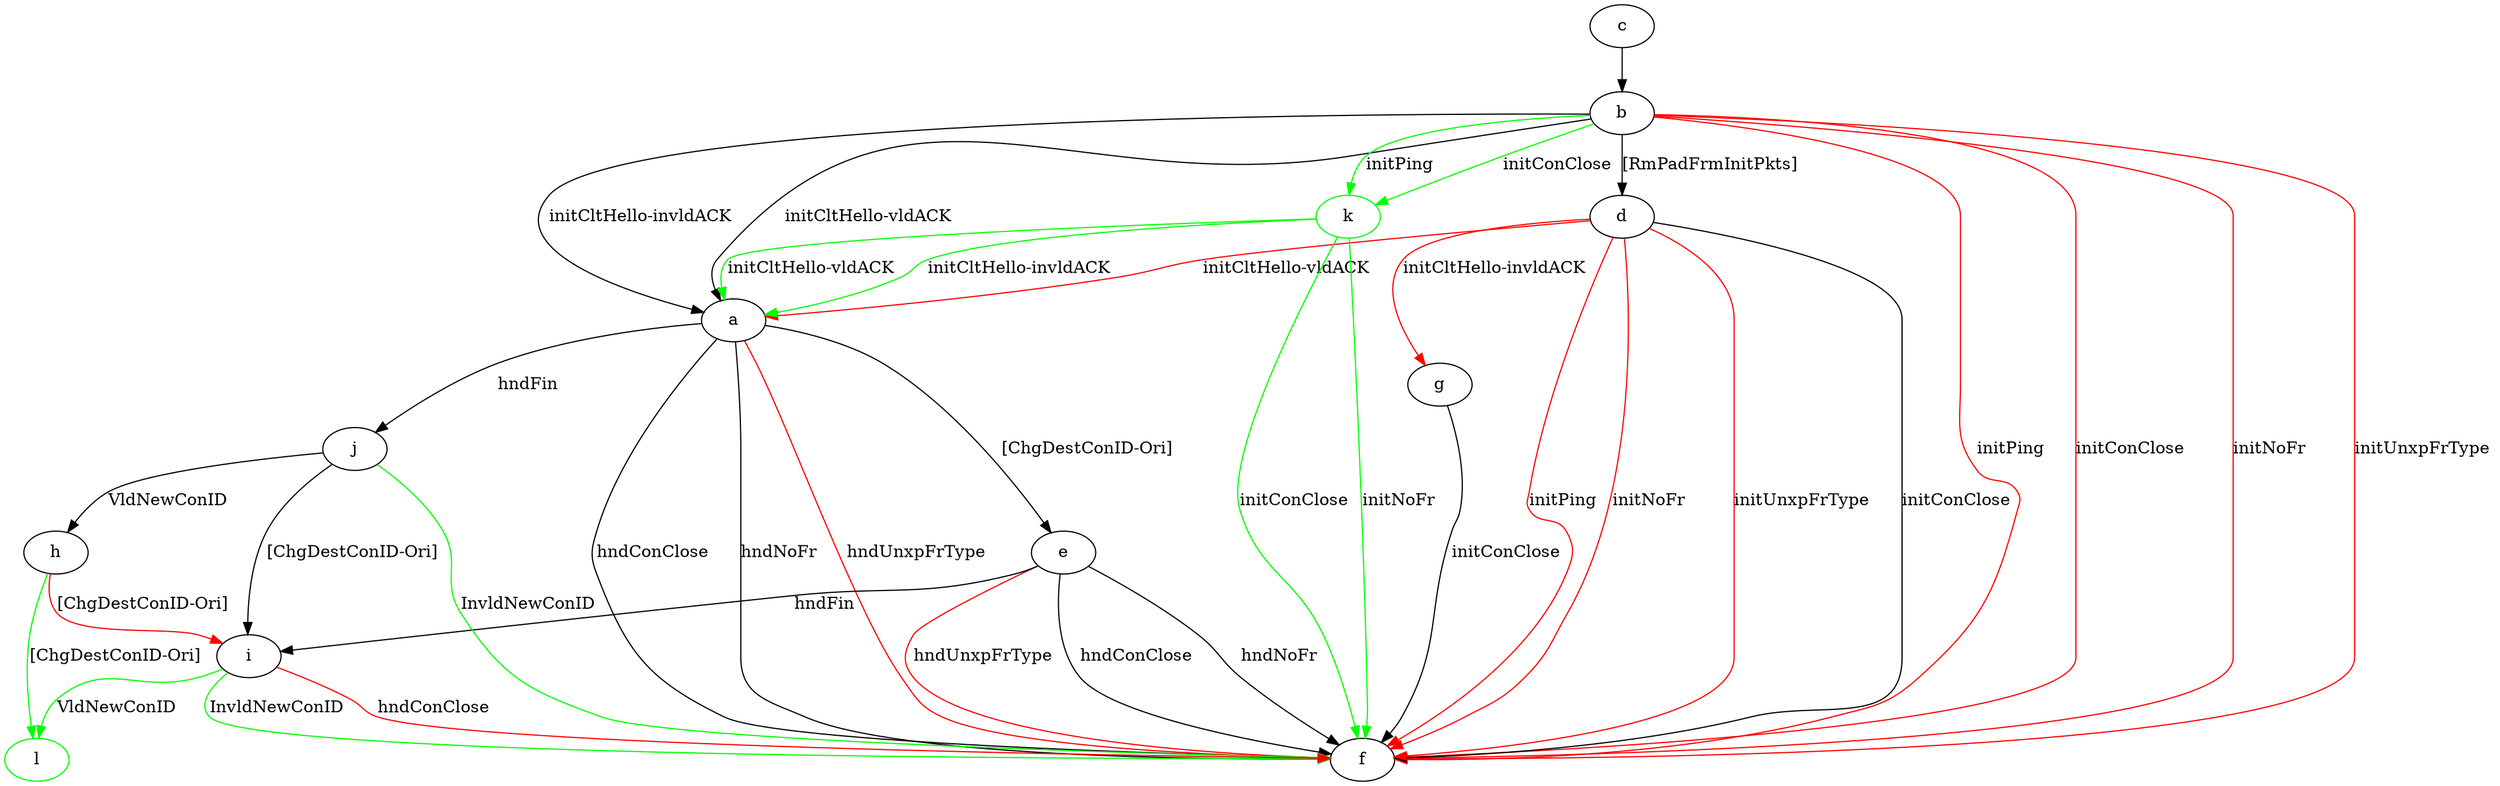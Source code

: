 digraph "" {
	a -> e	[key=0,
		label="[ChgDestConID-Ori] "];
	a -> f	[key=0,
		label="hndConClose "];
	a -> f	[key=1,
		label="hndNoFr "];
	a -> f	[key=2,
		color=red,
		label="hndUnxpFrType "];
	a -> j	[key=0,
		label="hndFin "];
	b -> a	[key=0,
		label="initCltHello-vldACK "];
	b -> a	[key=1,
		label="initCltHello-invldACK "];
	b -> d	[key=0,
		label="[RmPadFrmInitPkts] "];
	b -> f	[key=0,
		color=red,
		label="initPing "];
	b -> f	[key=1,
		color=red,
		label="initConClose "];
	b -> f	[key=2,
		color=red,
		label="initNoFr "];
	b -> f	[key=3,
		color=red,
		label="initUnxpFrType "];
	k	[color=green];
	b -> k	[key=0,
		color=green,
		label="initPing "];
	b -> k	[key=1,
		color=green,
		label="initConClose "];
	c -> b	[key=0];
	d -> a	[key=0,
		color=red,
		label="initCltHello-vldACK "];
	d -> f	[key=0,
		label="initConClose "];
	d -> f	[key=1,
		color=red,
		label="initPing "];
	d -> f	[key=2,
		color=red,
		label="initNoFr "];
	d -> f	[key=3,
		color=red,
		label="initUnxpFrType "];
	d -> g	[key=0,
		color=red,
		label="initCltHello-invldACK "];
	e -> f	[key=0,
		label="hndConClose "];
	e -> f	[key=1,
		label="hndNoFr "];
	e -> f	[key=2,
		color=red,
		label="hndUnxpFrType "];
	e -> i	[key=0,
		label="hndFin "];
	g -> f	[key=0,
		label="initConClose "];
	h -> i	[key=0,
		color=red,
		label="[ChgDestConID-Ori] "];
	l	[color=green];
	h -> l	[key=0,
		color=green,
		label="[ChgDestConID-Ori] "];
	i -> f	[key=0,
		color=green,
		label="InvldNewConID "];
	i -> f	[key=1,
		color=red,
		label="hndConClose "];
	i -> l	[key=0,
		color=green,
		label="VldNewConID "];
	j -> f	[key=0,
		color=green,
		label="InvldNewConID "];
	j -> h	[key=0,
		label="VldNewConID "];
	j -> i	[key=0,
		label="[ChgDestConID-Ori] "];
	k -> a	[key=0,
		color=green,
		label="initCltHello-vldACK "];
	k -> a	[key=1,
		color=green,
		label="initCltHello-invldACK "];
	k -> f	[key=0,
		color=green,
		label="initConClose "];
	k -> f	[key=1,
		color=green,
		label="initNoFr "];
}
